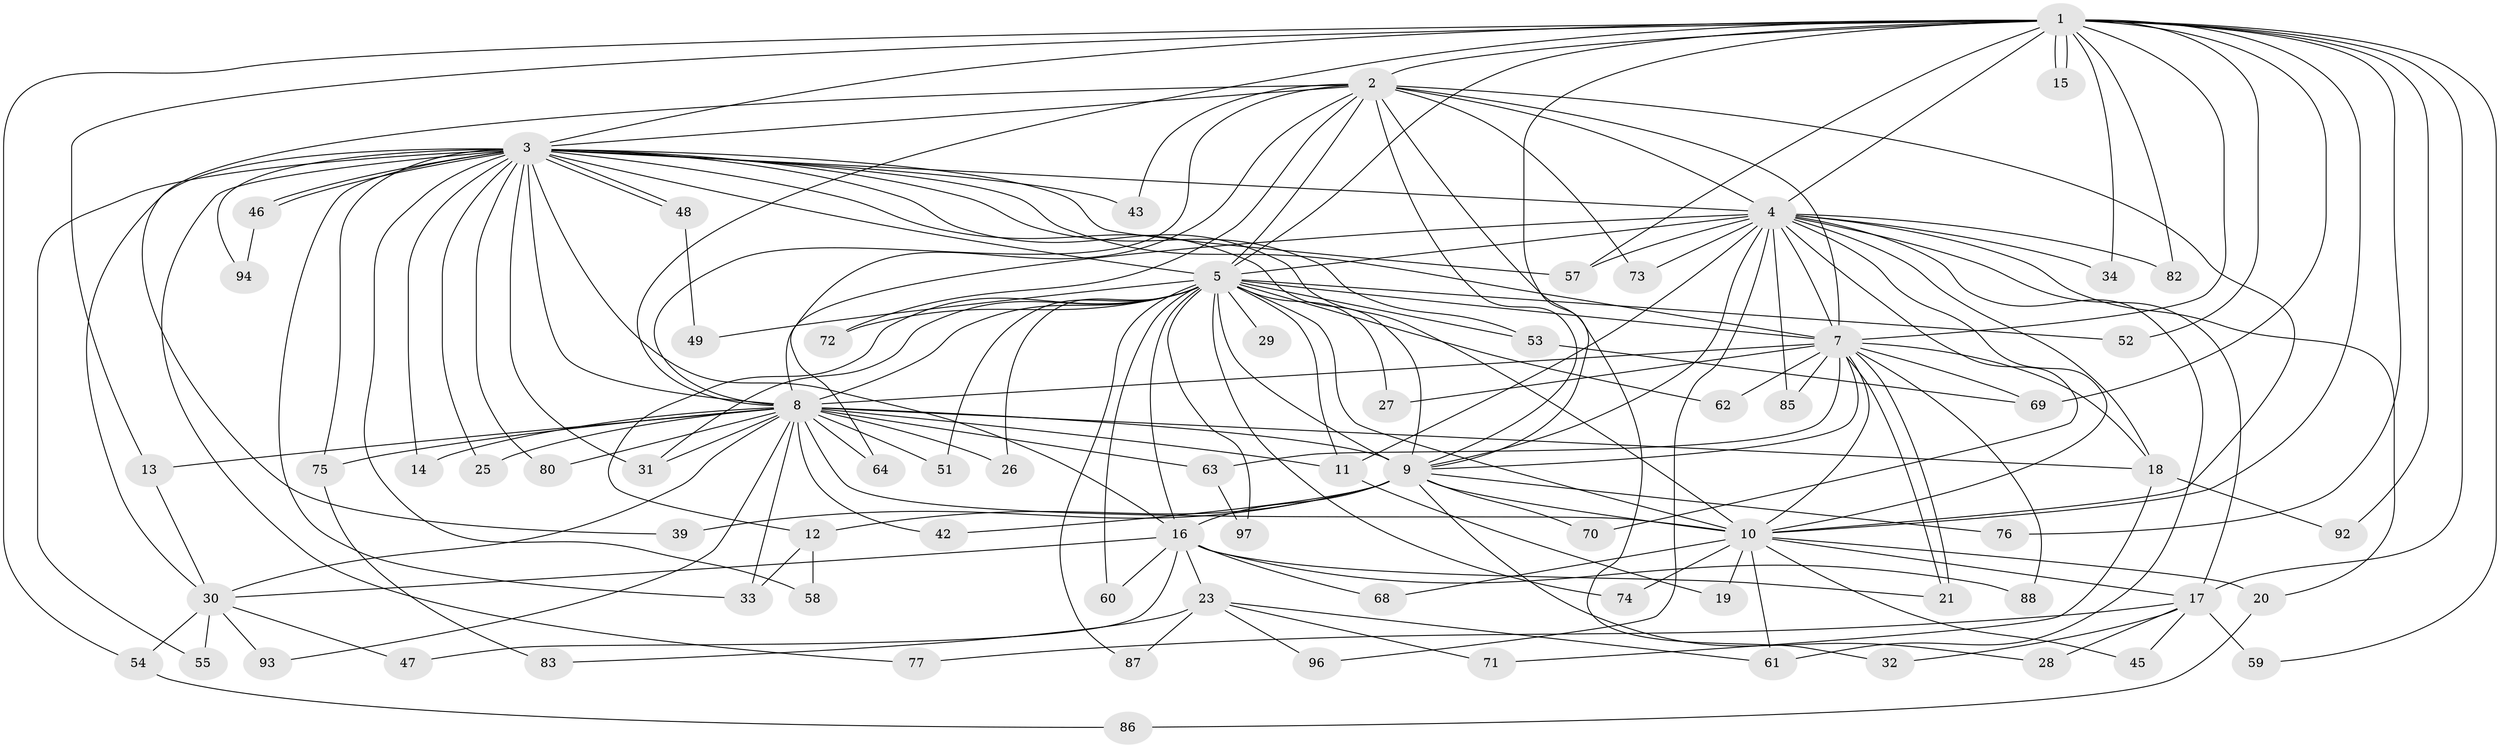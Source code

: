 // Generated by graph-tools (version 1.1) at 2025/51/02/27/25 19:51:53]
// undirected, 74 vertices, 176 edges
graph export_dot {
graph [start="1"]
  node [color=gray90,style=filled];
  1 [super="+56"];
  2 [super="+95"];
  3 [super="+81"];
  4 [super="+79"];
  5 [super="+6"];
  7 [super="+24"];
  8 [super="+50"];
  9 [super="+65"];
  10 [super="+41"];
  11 [super="+91"];
  12;
  13 [super="+90"];
  14;
  15;
  16 [super="+22"];
  17 [super="+36"];
  18 [super="+35"];
  19;
  20;
  21 [super="+40"];
  23 [super="+89"];
  25;
  26;
  27;
  28;
  29 [super="+37"];
  30 [super="+38"];
  31 [super="+44"];
  32;
  33 [super="+66"];
  34;
  39;
  42;
  43;
  45;
  46 [super="+67"];
  47;
  48;
  49;
  51;
  52;
  53;
  54;
  55;
  57 [super="+84"];
  58;
  59;
  60;
  61;
  62;
  63;
  64;
  68;
  69 [super="+78"];
  70;
  71;
  72;
  73;
  74;
  75;
  76;
  77;
  80;
  82;
  83;
  85;
  86;
  87;
  88;
  92;
  93;
  94;
  96;
  97;
  1 -- 2;
  1 -- 3;
  1 -- 4;
  1 -- 5 [weight=2];
  1 -- 7;
  1 -- 8;
  1 -- 9;
  1 -- 10;
  1 -- 13;
  1 -- 15;
  1 -- 15;
  1 -- 34 [weight=2];
  1 -- 52;
  1 -- 54;
  1 -- 57;
  1 -- 59;
  1 -- 69;
  1 -- 76;
  1 -- 82;
  1 -- 92;
  1 -- 17;
  2 -- 3;
  2 -- 4 [weight=2];
  2 -- 5 [weight=2];
  2 -- 7;
  2 -- 8;
  2 -- 9;
  2 -- 10 [weight=2];
  2 -- 32;
  2 -- 39;
  2 -- 43;
  2 -- 64;
  2 -- 72;
  2 -- 73;
  3 -- 4;
  3 -- 5 [weight=2];
  3 -- 7;
  3 -- 8;
  3 -- 9;
  3 -- 10;
  3 -- 14;
  3 -- 16;
  3 -- 25;
  3 -- 31;
  3 -- 33;
  3 -- 43;
  3 -- 46 [weight=2];
  3 -- 46;
  3 -- 48;
  3 -- 48;
  3 -- 53;
  3 -- 55;
  3 -- 57;
  3 -- 58;
  3 -- 75 [weight=2];
  3 -- 77;
  3 -- 80;
  3 -- 94;
  3 -- 30;
  4 -- 5 [weight=2];
  4 -- 7;
  4 -- 8;
  4 -- 9;
  4 -- 10;
  4 -- 17;
  4 -- 18;
  4 -- 20;
  4 -- 34;
  4 -- 61;
  4 -- 70;
  4 -- 73;
  4 -- 82;
  4 -- 85;
  4 -- 96;
  4 -- 57;
  4 -- 11;
  5 -- 7 [weight=3];
  5 -- 8 [weight=3];
  5 -- 9 [weight=3];
  5 -- 10 [weight=2];
  5 -- 11;
  5 -- 26;
  5 -- 27;
  5 -- 29 [weight=3];
  5 -- 51;
  5 -- 52;
  5 -- 60;
  5 -- 74;
  5 -- 87;
  5 -- 97;
  5 -- 72;
  5 -- 12;
  5 -- 49;
  5 -- 53;
  5 -- 62;
  5 -- 16;
  5 -- 31;
  7 -- 8;
  7 -- 9;
  7 -- 10;
  7 -- 18;
  7 -- 21;
  7 -- 21;
  7 -- 27;
  7 -- 62;
  7 -- 85;
  7 -- 88;
  7 -- 69;
  7 -- 63;
  8 -- 9;
  8 -- 10 [weight=2];
  8 -- 11;
  8 -- 13;
  8 -- 14;
  8 -- 25;
  8 -- 26;
  8 -- 30;
  8 -- 31;
  8 -- 42;
  8 -- 51;
  8 -- 63;
  8 -- 64;
  8 -- 75;
  8 -- 80;
  8 -- 93;
  8 -- 18;
  8 -- 33;
  9 -- 10;
  9 -- 12;
  9 -- 16;
  9 -- 28;
  9 -- 39;
  9 -- 42;
  9 -- 70;
  9 -- 76;
  10 -- 17;
  10 -- 19;
  10 -- 20;
  10 -- 45;
  10 -- 61;
  10 -- 68;
  10 -- 74;
  11 -- 19;
  12 -- 33;
  12 -- 58;
  13 -- 30;
  16 -- 23 [weight=2];
  16 -- 30;
  16 -- 47;
  16 -- 60;
  16 -- 68;
  16 -- 88;
  16 -- 21;
  17 -- 28;
  17 -- 32;
  17 -- 45;
  17 -- 59;
  17 -- 77;
  18 -- 71;
  18 -- 92;
  20 -- 86;
  23 -- 71;
  23 -- 83;
  23 -- 87;
  23 -- 96;
  23 -- 61;
  30 -- 47;
  30 -- 93;
  30 -- 54;
  30 -- 55;
  46 -- 94;
  48 -- 49;
  53 -- 69;
  54 -- 86;
  63 -- 97;
  75 -- 83;
}

